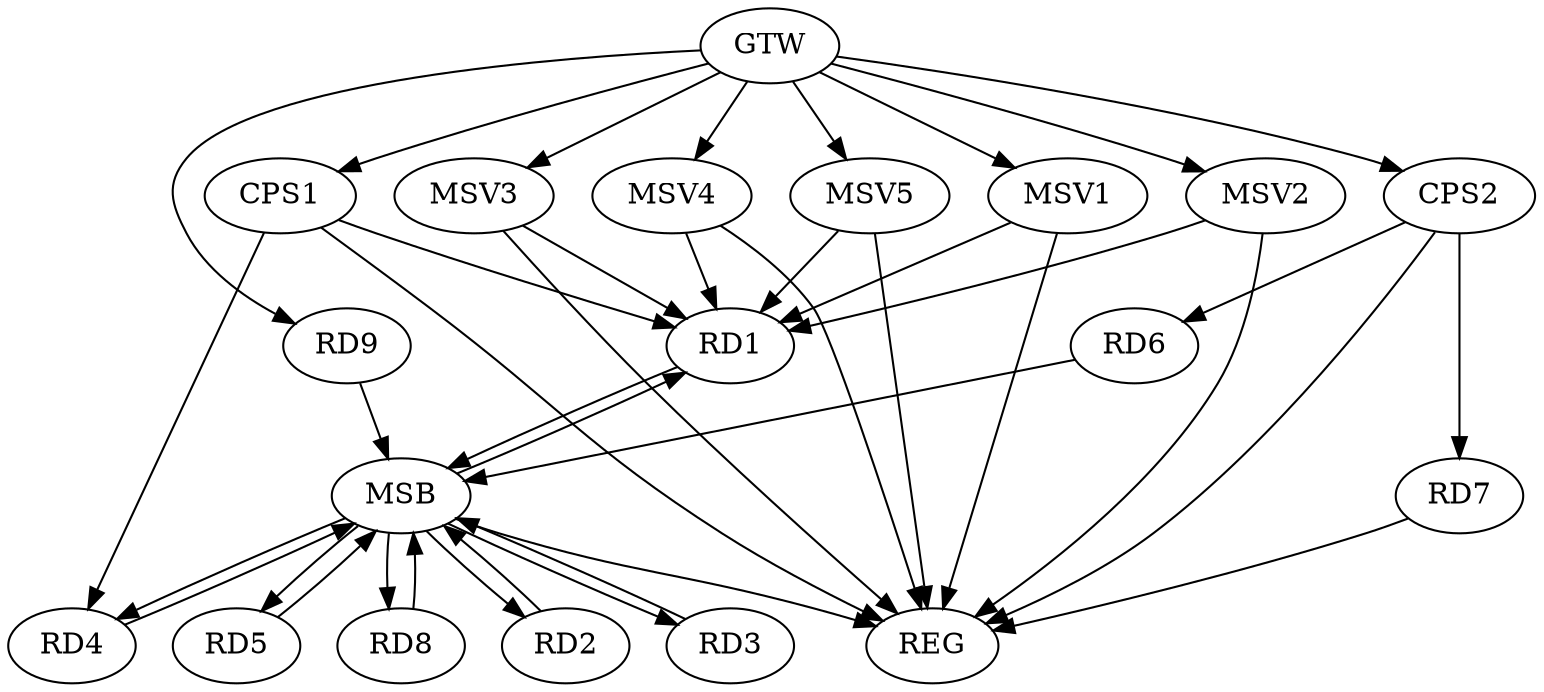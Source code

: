 strict digraph G {
  RD1 [ label="RD1" ];
  RD2 [ label="RD2" ];
  RD3 [ label="RD3" ];
  RD4 [ label="RD4" ];
  RD5 [ label="RD5" ];
  RD6 [ label="RD6" ];
  RD7 [ label="RD7" ];
  RD8 [ label="RD8" ];
  RD9 [ label="RD9" ];
  CPS1 [ label="CPS1" ];
  CPS2 [ label="CPS2" ];
  GTW [ label="GTW" ];
  REG [ label="REG" ];
  MSB [ label="MSB" ];
  MSV1 [ label="MSV1" ];
  MSV2 [ label="MSV2" ];
  MSV3 [ label="MSV3" ];
  MSV4 [ label="MSV4" ];
  MSV5 [ label="MSV5" ];
  CPS1 -> RD1;
  CPS1 -> RD4;
  CPS2 -> RD6;
  CPS2 -> RD7;
  GTW -> RD9;
  GTW -> CPS1;
  GTW -> CPS2;
  RD7 -> REG;
  CPS1 -> REG;
  CPS2 -> REG;
  RD1 -> MSB;
  MSB -> REG;
  RD2 -> MSB;
  MSB -> RD1;
  RD3 -> MSB;
  MSB -> RD4;
  RD4 -> MSB;
  RD5 -> MSB;
  MSB -> RD2;
  RD6 -> MSB;
  RD8 -> MSB;
  MSB -> RD3;
  RD9 -> MSB;
  MSB -> RD5;
  MSB -> RD8;
  MSV1 -> RD1;
  GTW -> MSV1;
  MSV1 -> REG;
  MSV2 -> RD1;
  GTW -> MSV2;
  MSV2 -> REG;
  MSV3 -> RD1;
  GTW -> MSV3;
  MSV3 -> REG;
  MSV4 -> RD1;
  GTW -> MSV4;
  MSV4 -> REG;
  MSV5 -> RD1;
  GTW -> MSV5;
  MSV5 -> REG;
}
